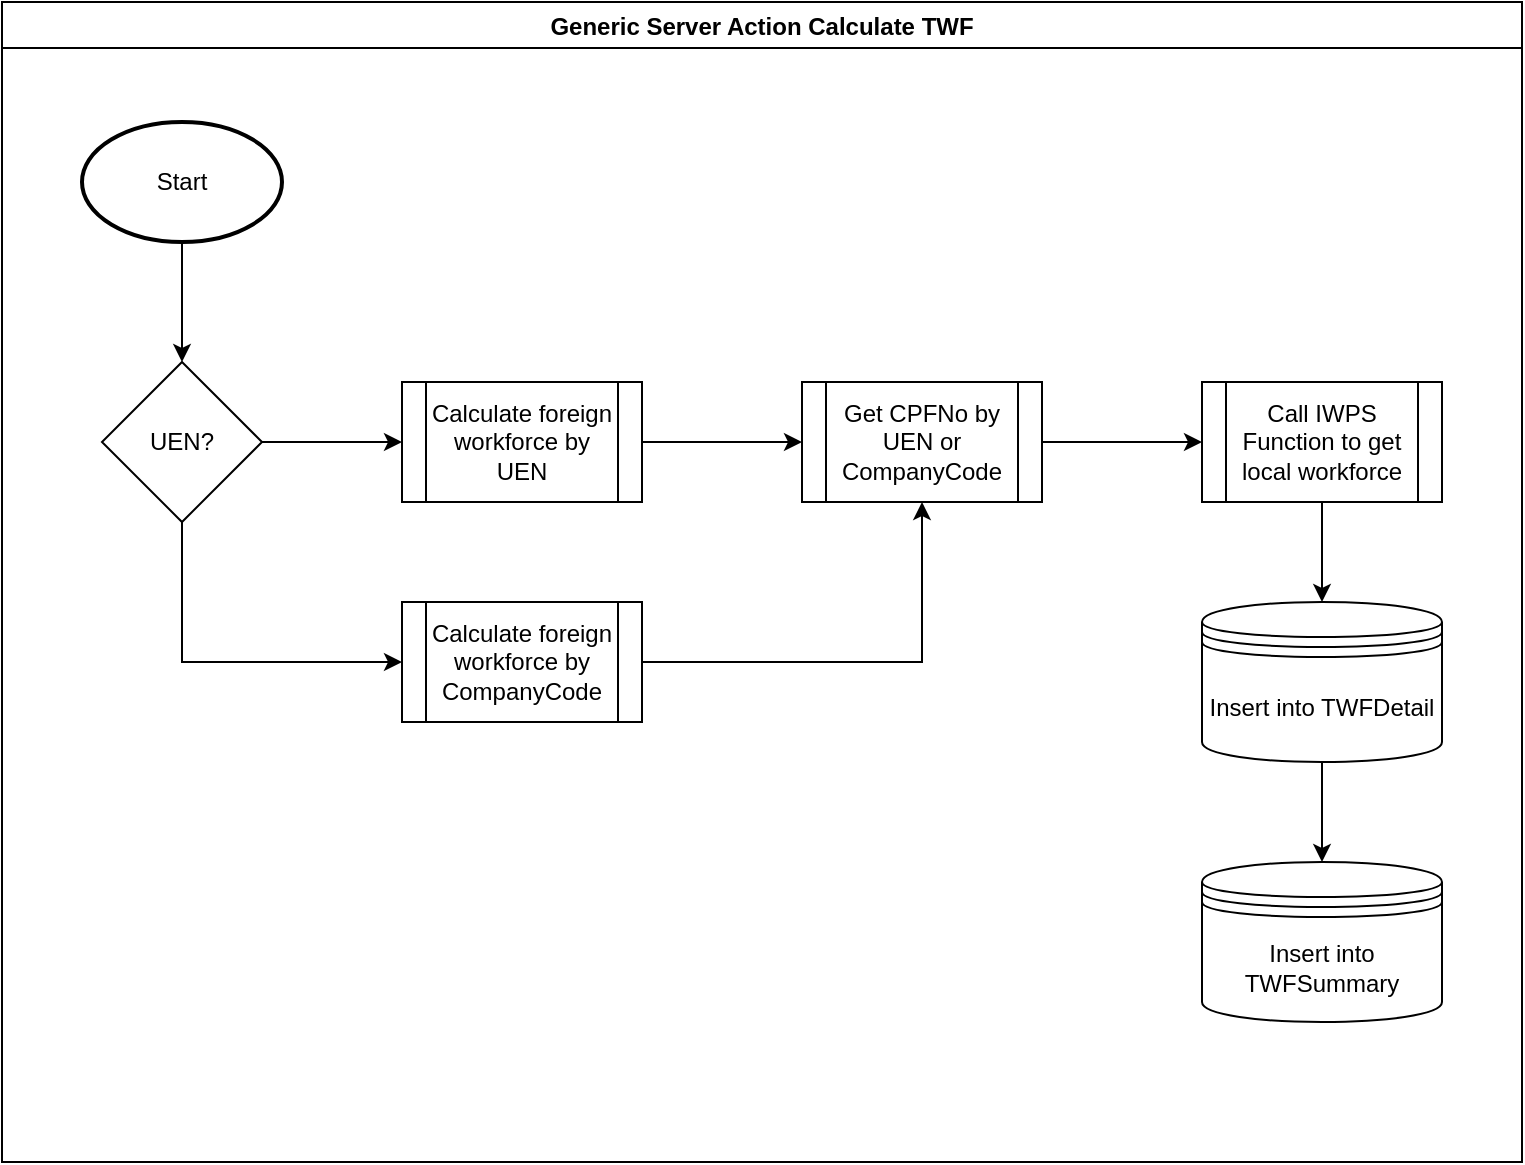 <mxfile version="20.3.3" type="github">
  <diagram id="piYuKYm90bYbCBnB3B2F" name="Page-1">
    <mxGraphModel dx="924" dy="500" grid="1" gridSize="10" guides="1" tooltips="1" connect="1" arrows="1" fold="1" page="1" pageScale="1" pageWidth="850" pageHeight="1100" math="0" shadow="0">
      <root>
        <mxCell id="0" />
        <mxCell id="1" parent="0" />
        <mxCell id="C6qxF_mmiagfhrfjpzzs-1" value="Generic Server Action Calculate TWF" style="swimlane;" vertex="1" parent="1">
          <mxGeometry x="40" y="20" width="760" height="580" as="geometry" />
        </mxCell>
        <mxCell id="C6qxF_mmiagfhrfjpzzs-9" value="" style="edgeStyle=orthogonalEdgeStyle;rounded=0;orthogonalLoop=1;jettySize=auto;html=1;" edge="1" parent="C6qxF_mmiagfhrfjpzzs-1" source="C6qxF_mmiagfhrfjpzzs-3" target="C6qxF_mmiagfhrfjpzzs-4">
          <mxGeometry relative="1" as="geometry" />
        </mxCell>
        <mxCell id="C6qxF_mmiagfhrfjpzzs-3" value="Start" style="strokeWidth=2;html=1;shape=mxgraph.flowchart.start_1;whiteSpace=wrap;" vertex="1" parent="C6qxF_mmiagfhrfjpzzs-1">
          <mxGeometry x="40" y="60" width="100" height="60" as="geometry" />
        </mxCell>
        <mxCell id="C6qxF_mmiagfhrfjpzzs-7" value="" style="edgeStyle=orthogonalEdgeStyle;rounded=0;orthogonalLoop=1;jettySize=auto;html=1;" edge="1" parent="C6qxF_mmiagfhrfjpzzs-1" source="C6qxF_mmiagfhrfjpzzs-4" target="C6qxF_mmiagfhrfjpzzs-5">
          <mxGeometry relative="1" as="geometry" />
        </mxCell>
        <mxCell id="C6qxF_mmiagfhrfjpzzs-8" style="edgeStyle=orthogonalEdgeStyle;rounded=0;orthogonalLoop=1;jettySize=auto;html=1;exitX=0.5;exitY=1;exitDx=0;exitDy=0;entryX=0;entryY=0.5;entryDx=0;entryDy=0;" edge="1" parent="C6qxF_mmiagfhrfjpzzs-1" source="C6qxF_mmiagfhrfjpzzs-4" target="C6qxF_mmiagfhrfjpzzs-6">
          <mxGeometry relative="1" as="geometry" />
        </mxCell>
        <mxCell id="C6qxF_mmiagfhrfjpzzs-4" value="UEN?" style="rhombus;whiteSpace=wrap;html=1;" vertex="1" parent="C6qxF_mmiagfhrfjpzzs-1">
          <mxGeometry x="50" y="180" width="80" height="80" as="geometry" />
        </mxCell>
        <mxCell id="C6qxF_mmiagfhrfjpzzs-12" value="" style="edgeStyle=orthogonalEdgeStyle;rounded=0;orthogonalLoop=1;jettySize=auto;html=1;" edge="1" parent="C6qxF_mmiagfhrfjpzzs-1" source="C6qxF_mmiagfhrfjpzzs-5" target="C6qxF_mmiagfhrfjpzzs-11">
          <mxGeometry relative="1" as="geometry" />
        </mxCell>
        <mxCell id="C6qxF_mmiagfhrfjpzzs-5" value="Calculate foreign workforce by UEN" style="shape=process;whiteSpace=wrap;html=1;backgroundOutline=1;" vertex="1" parent="C6qxF_mmiagfhrfjpzzs-1">
          <mxGeometry x="200" y="190" width="120" height="60" as="geometry" />
        </mxCell>
        <mxCell id="C6qxF_mmiagfhrfjpzzs-13" style="edgeStyle=orthogonalEdgeStyle;rounded=0;orthogonalLoop=1;jettySize=auto;html=1;exitX=1;exitY=0.5;exitDx=0;exitDy=0;entryX=0.5;entryY=1;entryDx=0;entryDy=0;" edge="1" parent="C6qxF_mmiagfhrfjpzzs-1" source="C6qxF_mmiagfhrfjpzzs-6" target="C6qxF_mmiagfhrfjpzzs-11">
          <mxGeometry relative="1" as="geometry" />
        </mxCell>
        <mxCell id="C6qxF_mmiagfhrfjpzzs-6" value="Calculate foreign workforce by CompanyCode" style="shape=process;whiteSpace=wrap;html=1;backgroundOutline=1;" vertex="1" parent="C6qxF_mmiagfhrfjpzzs-1">
          <mxGeometry x="200" y="300" width="120" height="60" as="geometry" />
        </mxCell>
        <mxCell id="C6qxF_mmiagfhrfjpzzs-16" value="" style="edgeStyle=orthogonalEdgeStyle;rounded=0;orthogonalLoop=1;jettySize=auto;html=1;" edge="1" parent="C6qxF_mmiagfhrfjpzzs-1" source="C6qxF_mmiagfhrfjpzzs-10" target="C6qxF_mmiagfhrfjpzzs-15">
          <mxGeometry relative="1" as="geometry" />
        </mxCell>
        <mxCell id="C6qxF_mmiagfhrfjpzzs-10" value="Call IWPS Function to get local workforce" style="shape=process;whiteSpace=wrap;html=1;backgroundOutline=1;" vertex="1" parent="C6qxF_mmiagfhrfjpzzs-1">
          <mxGeometry x="600" y="190" width="120" height="60" as="geometry" />
        </mxCell>
        <mxCell id="C6qxF_mmiagfhrfjpzzs-14" value="" style="edgeStyle=orthogonalEdgeStyle;rounded=0;orthogonalLoop=1;jettySize=auto;html=1;" edge="1" parent="C6qxF_mmiagfhrfjpzzs-1" source="C6qxF_mmiagfhrfjpzzs-11" target="C6qxF_mmiagfhrfjpzzs-10">
          <mxGeometry relative="1" as="geometry" />
        </mxCell>
        <mxCell id="C6qxF_mmiagfhrfjpzzs-11" value="Get CPFNo by UEN or CompanyCode" style="shape=process;whiteSpace=wrap;html=1;backgroundOutline=1;" vertex="1" parent="C6qxF_mmiagfhrfjpzzs-1">
          <mxGeometry x="400" y="190" width="120" height="60" as="geometry" />
        </mxCell>
        <mxCell id="C6qxF_mmiagfhrfjpzzs-18" value="" style="edgeStyle=orthogonalEdgeStyle;rounded=0;orthogonalLoop=1;jettySize=auto;html=1;" edge="1" parent="C6qxF_mmiagfhrfjpzzs-1" source="C6qxF_mmiagfhrfjpzzs-15" target="C6qxF_mmiagfhrfjpzzs-17">
          <mxGeometry relative="1" as="geometry" />
        </mxCell>
        <mxCell id="C6qxF_mmiagfhrfjpzzs-15" value="Insert into TWFDetail" style="shape=datastore;whiteSpace=wrap;html=1;" vertex="1" parent="C6qxF_mmiagfhrfjpzzs-1">
          <mxGeometry x="600" y="300" width="120" height="80" as="geometry" />
        </mxCell>
        <mxCell id="C6qxF_mmiagfhrfjpzzs-17" value="Insert into TWFSummary" style="shape=datastore;whiteSpace=wrap;html=1;" vertex="1" parent="C6qxF_mmiagfhrfjpzzs-1">
          <mxGeometry x="600" y="430" width="120" height="80" as="geometry" />
        </mxCell>
      </root>
    </mxGraphModel>
  </diagram>
</mxfile>
